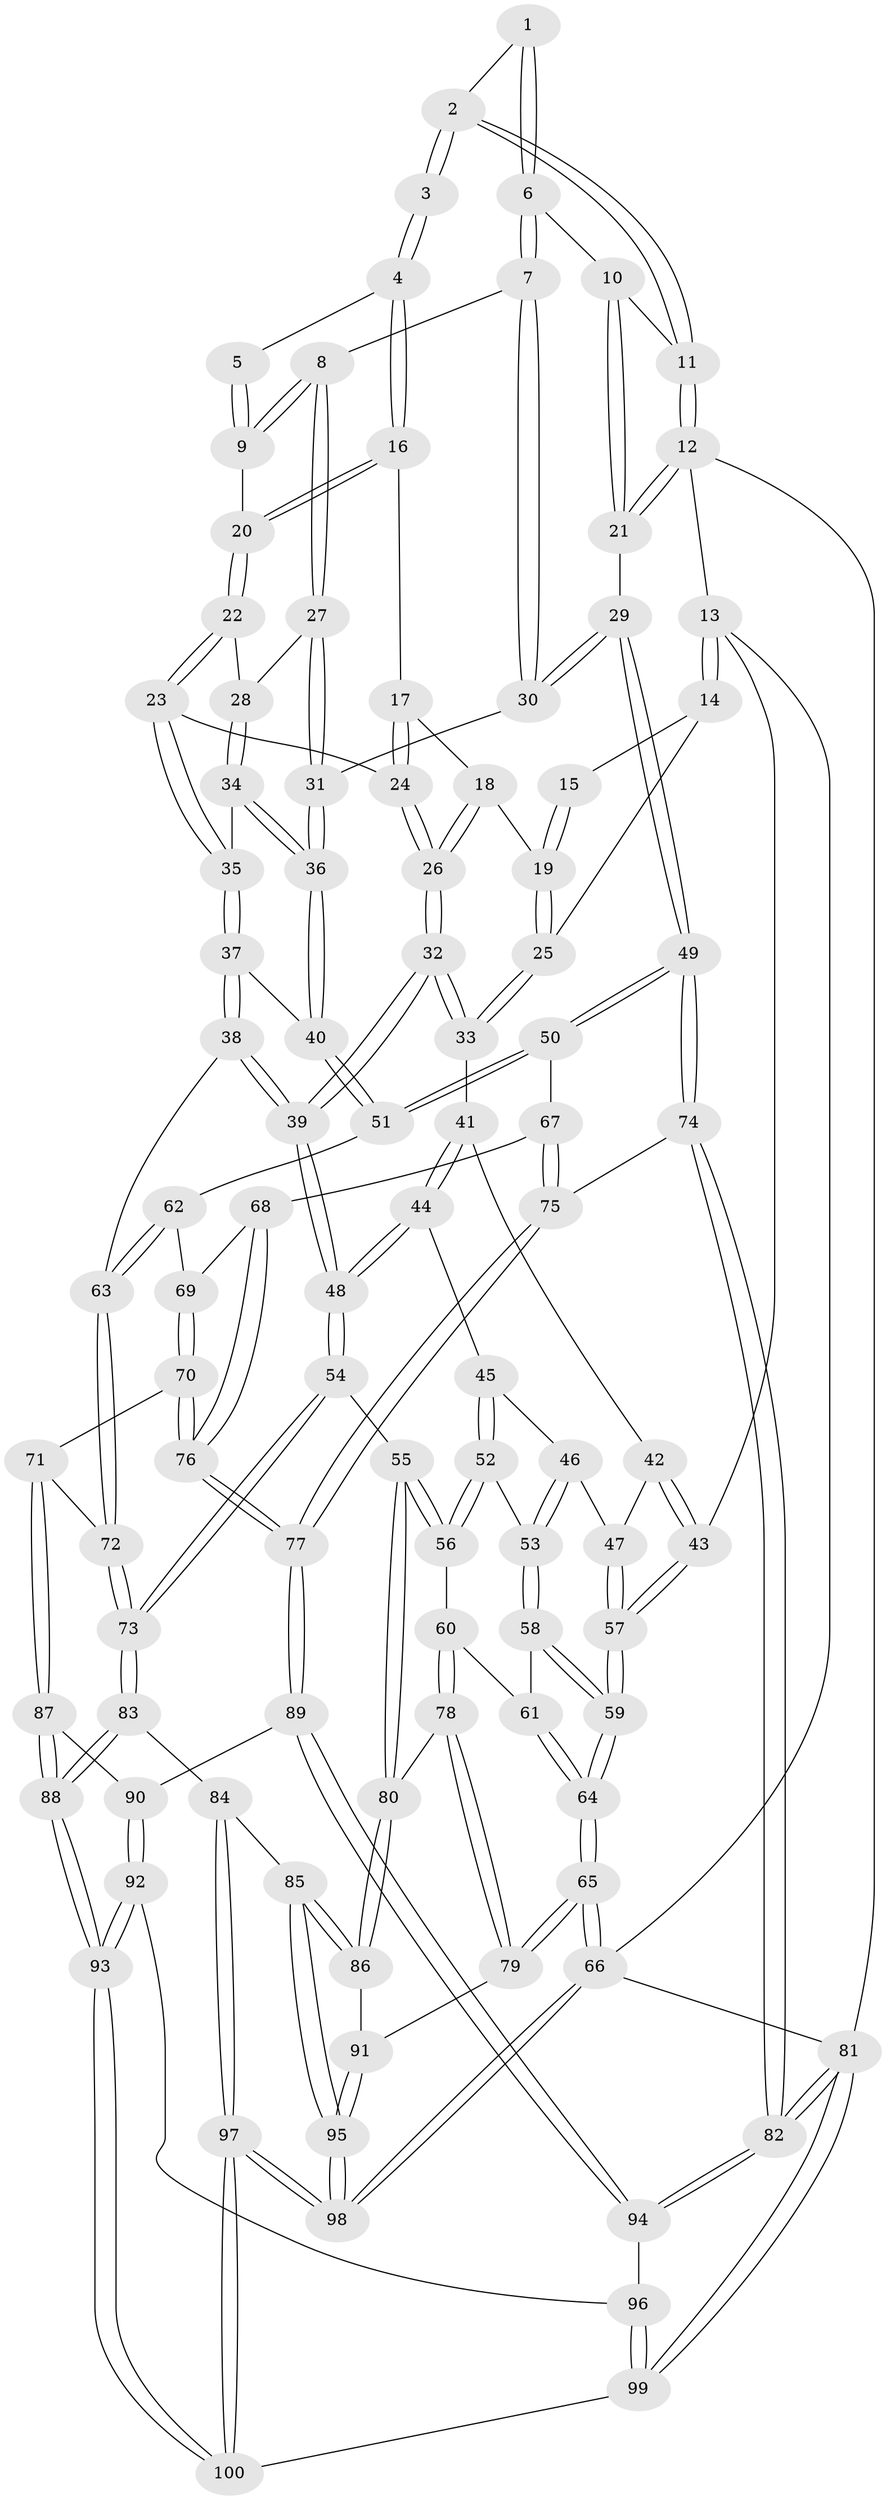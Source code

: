 // Generated by graph-tools (version 1.1) at 2025/02/03/09/25 05:02:01]
// undirected, 100 vertices, 247 edges
graph export_dot {
graph [start="1"]
  node [color=gray90,style=filled];
  1 [pos="+0.7741244319250712+0.0335144060753459"];
  2 [pos="+0.679054581469399+0"];
  3 [pos="+0.5581026095926132+0"];
  4 [pos="+0.559497682156315+0"];
  5 [pos="+0.7189188212698518+0.01654104383926112"];
  6 [pos="+0.8335914768928948+0.11336143924307891"];
  7 [pos="+0.8327310914567864+0.11503959545593587"];
  8 [pos="+0.7993397924715293+0.13377315201189144"];
  9 [pos="+0.7536861695856404+0.12209770436814836"];
  10 [pos="+0.8834518242590563+0.05375304024547811"];
  11 [pos="+1+0"];
  12 [pos="+1+0"];
  13 [pos="+0+0"];
  14 [pos="+0+0"];
  15 [pos="+0.20229406662147864+0"];
  16 [pos="+0.5513934831956642+0"];
  17 [pos="+0.4747035886155361+0.08441977504337643"];
  18 [pos="+0.42808386185326047+0.11646970335882824"];
  19 [pos="+0.33074001009179943+0.14545070297311638"];
  20 [pos="+0.6341197116493636+0.11343948461874546"];
  21 [pos="+1+0.2910303330745553"];
  22 [pos="+0.6310239006996777+0.12946274807035585"];
  23 [pos="+0.586766703969686+0.2696021281164624"];
  24 [pos="+0.5696086881048841+0.27689917245484913"];
  25 [pos="+0.27573652445503855+0.23392690981775244"];
  26 [pos="+0.5234030237928967+0.31048185032145903"];
  27 [pos="+0.7677515684236688+0.24899889661965813"];
  28 [pos="+0.7470606688808371+0.26285311584336474"];
  29 [pos="+1+0.34709380968616743"];
  30 [pos="+0.9913914252555462+0.2818392843436221"];
  31 [pos="+0.8618097187583724+0.3070664138417173"];
  32 [pos="+0.5220829583666616+0.31202611949818765"];
  33 [pos="+0.274114588216654+0.23858019947004278"];
  34 [pos="+0.719621710875386+0.2869070478997132"];
  35 [pos="+0.6907109920834653+0.3011694339599542"];
  36 [pos="+0.819040439171631+0.39123784150877683"];
  37 [pos="+0.7025102962981344+0.42348252507881334"];
  38 [pos="+0.6677134435769851+0.48834791639859876"];
  39 [pos="+0.5054195099080946+0.4772618131594365"];
  40 [pos="+0.8181657521151797+0.39904951709407754"];
  41 [pos="+0.2658300461702869+0.24695737826451652"];
  42 [pos="+0.2122453447023269+0.2285170008493619"];
  43 [pos="+0+0"];
  44 [pos="+0.26059035032381794+0.2709428057950533"];
  45 [pos="+0.24577567984856685+0.2902064207741555"];
  46 [pos="+0+0.3096193731419198"];
  47 [pos="+0+0.26058556387768816"];
  48 [pos="+0.4421100296832427+0.5339810461564451"];
  49 [pos="+1+0.3664989726824841"];
  50 [pos="+0.9300122426017751+0.48474401566534614"];
  51 [pos="+0.8575972350526295+0.4500448891807042"];
  52 [pos="+0.20104613204419086+0.36281236034059194"];
  53 [pos="+0.1158083646201765+0.399988163643028"];
  54 [pos="+0.4378001848160759+0.5426466024905042"];
  55 [pos="+0.37365056100427857+0.5743545244771922"];
  56 [pos="+0.24751843627112488+0.5153128243607574"];
  57 [pos="+0+0.2243079283000325"];
  58 [pos="+0.08923434458400276+0.4623532316359091"];
  59 [pos="+0+0.3768762947113298"];
  60 [pos="+0.12060743376740043+0.5535972541192602"];
  61 [pos="+0.09277007612521718+0.5161404557946306"];
  62 [pos="+0.7441511412545622+0.5159839179377219"];
  63 [pos="+0.6762364299583228+0.49819355859448855"];
  64 [pos="+0+0.5541667780027759"];
  65 [pos="+0+0.8297426262934234"];
  66 [pos="+0+1"];
  67 [pos="+0.8977570282238894+0.5488561611230194"];
  68 [pos="+0.8736589234814974+0.5670271129119515"];
  69 [pos="+0.7745214647654676+0.5450286652245429"];
  70 [pos="+0.7660400167076155+0.7137489042677394"];
  71 [pos="+0.7078048410520916+0.6995150347002285"];
  72 [pos="+0.6883534681593745+0.6907164171040227"];
  73 [pos="+0.5611095074453628+0.7094234832101322"];
  74 [pos="+1+0.6293459551618529"];
  75 [pos="+0.9670463821645088+0.6558983566939047"];
  76 [pos="+0.8023542436845088+0.7311832365139537"];
  77 [pos="+0.841981016483909+0.7794160828062517"];
  78 [pos="+0.10664360292266804+0.6508000974639198"];
  79 [pos="+0+0.7932884629170757"];
  80 [pos="+0.28517918048797714+0.7283977541908473"];
  81 [pos="+1+1"];
  82 [pos="+1+1"];
  83 [pos="+0.5146018230690458+0.8479584245792751"];
  84 [pos="+0.446459045828346+0.847147301284797"];
  85 [pos="+0.2964828240321686+0.7893479119304548"];
  86 [pos="+0.2901196869976094+0.7794006569306465"];
  87 [pos="+0.6573607039141686+0.843466816667523"];
  88 [pos="+0.5700082407936102+0.9223071452720432"];
  89 [pos="+0.8447510333669825+0.7874579465529681"];
  90 [pos="+0.752066725536978+0.8252905334514878"];
  91 [pos="+0.11439818765860417+0.84183089929455"];
  92 [pos="+0.6526173622649627+0.9115524529187365"];
  93 [pos="+0.5738279898031529+0.9317599720443607"];
  94 [pos="+0.8550208118398425+0.8048768307864942"];
  95 [pos="+0.23288491140700035+1"];
  96 [pos="+0.7986811935011978+0.9003373880134644"];
  97 [pos="+0.23883840573562445+1"];
  98 [pos="+0.23350438749510893+1"];
  99 [pos="+0.7447694934296685+1"];
  100 [pos="+0.5942389860926213+1"];
  1 -- 2;
  1 -- 6;
  1 -- 6;
  2 -- 3;
  2 -- 3;
  2 -- 11;
  2 -- 11;
  3 -- 4;
  3 -- 4;
  4 -- 5;
  4 -- 16;
  4 -- 16;
  5 -- 9;
  5 -- 9;
  6 -- 7;
  6 -- 7;
  6 -- 10;
  7 -- 8;
  7 -- 30;
  7 -- 30;
  8 -- 9;
  8 -- 9;
  8 -- 27;
  8 -- 27;
  9 -- 20;
  10 -- 11;
  10 -- 21;
  10 -- 21;
  11 -- 12;
  11 -- 12;
  12 -- 13;
  12 -- 21;
  12 -- 21;
  12 -- 81;
  13 -- 14;
  13 -- 14;
  13 -- 43;
  13 -- 66;
  14 -- 15;
  14 -- 25;
  15 -- 19;
  15 -- 19;
  16 -- 17;
  16 -- 20;
  16 -- 20;
  17 -- 18;
  17 -- 24;
  17 -- 24;
  18 -- 19;
  18 -- 26;
  18 -- 26;
  19 -- 25;
  19 -- 25;
  20 -- 22;
  20 -- 22;
  21 -- 29;
  22 -- 23;
  22 -- 23;
  22 -- 28;
  23 -- 24;
  23 -- 35;
  23 -- 35;
  24 -- 26;
  24 -- 26;
  25 -- 33;
  25 -- 33;
  26 -- 32;
  26 -- 32;
  27 -- 28;
  27 -- 31;
  27 -- 31;
  28 -- 34;
  28 -- 34;
  29 -- 30;
  29 -- 30;
  29 -- 49;
  29 -- 49;
  30 -- 31;
  31 -- 36;
  31 -- 36;
  32 -- 33;
  32 -- 33;
  32 -- 39;
  32 -- 39;
  33 -- 41;
  34 -- 35;
  34 -- 36;
  34 -- 36;
  35 -- 37;
  35 -- 37;
  36 -- 40;
  36 -- 40;
  37 -- 38;
  37 -- 38;
  37 -- 40;
  38 -- 39;
  38 -- 39;
  38 -- 63;
  39 -- 48;
  39 -- 48;
  40 -- 51;
  40 -- 51;
  41 -- 42;
  41 -- 44;
  41 -- 44;
  42 -- 43;
  42 -- 43;
  42 -- 47;
  43 -- 57;
  43 -- 57;
  44 -- 45;
  44 -- 48;
  44 -- 48;
  45 -- 46;
  45 -- 52;
  45 -- 52;
  46 -- 47;
  46 -- 53;
  46 -- 53;
  47 -- 57;
  47 -- 57;
  48 -- 54;
  48 -- 54;
  49 -- 50;
  49 -- 50;
  49 -- 74;
  49 -- 74;
  50 -- 51;
  50 -- 51;
  50 -- 67;
  51 -- 62;
  52 -- 53;
  52 -- 56;
  52 -- 56;
  53 -- 58;
  53 -- 58;
  54 -- 55;
  54 -- 73;
  54 -- 73;
  55 -- 56;
  55 -- 56;
  55 -- 80;
  55 -- 80;
  56 -- 60;
  57 -- 59;
  57 -- 59;
  58 -- 59;
  58 -- 59;
  58 -- 61;
  59 -- 64;
  59 -- 64;
  60 -- 61;
  60 -- 78;
  60 -- 78;
  61 -- 64;
  61 -- 64;
  62 -- 63;
  62 -- 63;
  62 -- 69;
  63 -- 72;
  63 -- 72;
  64 -- 65;
  64 -- 65;
  65 -- 66;
  65 -- 66;
  65 -- 79;
  65 -- 79;
  66 -- 98;
  66 -- 98;
  66 -- 81;
  67 -- 68;
  67 -- 75;
  67 -- 75;
  68 -- 69;
  68 -- 76;
  68 -- 76;
  69 -- 70;
  69 -- 70;
  70 -- 71;
  70 -- 76;
  70 -- 76;
  71 -- 72;
  71 -- 87;
  71 -- 87;
  72 -- 73;
  72 -- 73;
  73 -- 83;
  73 -- 83;
  74 -- 75;
  74 -- 82;
  74 -- 82;
  75 -- 77;
  75 -- 77;
  76 -- 77;
  76 -- 77;
  77 -- 89;
  77 -- 89;
  78 -- 79;
  78 -- 79;
  78 -- 80;
  79 -- 91;
  80 -- 86;
  80 -- 86;
  81 -- 82;
  81 -- 82;
  81 -- 99;
  81 -- 99;
  82 -- 94;
  82 -- 94;
  83 -- 84;
  83 -- 88;
  83 -- 88;
  84 -- 85;
  84 -- 97;
  84 -- 97;
  85 -- 86;
  85 -- 86;
  85 -- 95;
  85 -- 95;
  86 -- 91;
  87 -- 88;
  87 -- 88;
  87 -- 90;
  88 -- 93;
  88 -- 93;
  89 -- 90;
  89 -- 94;
  89 -- 94;
  90 -- 92;
  90 -- 92;
  91 -- 95;
  91 -- 95;
  92 -- 93;
  92 -- 93;
  92 -- 96;
  93 -- 100;
  93 -- 100;
  94 -- 96;
  95 -- 98;
  95 -- 98;
  96 -- 99;
  96 -- 99;
  97 -- 98;
  97 -- 98;
  97 -- 100;
  97 -- 100;
  99 -- 100;
}
